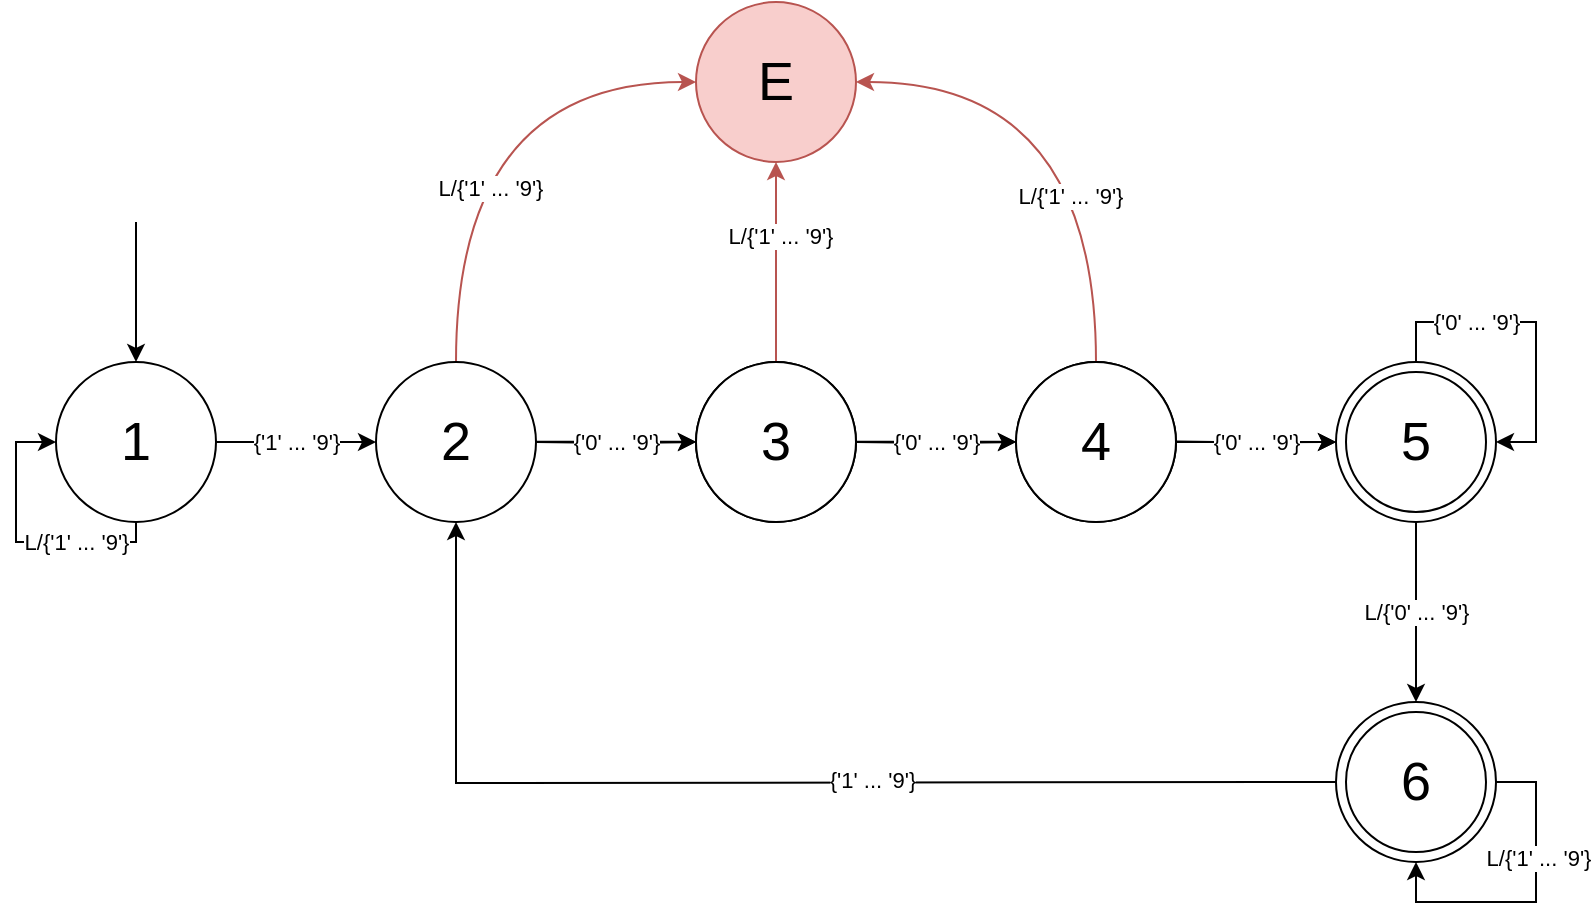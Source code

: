 <mxfile version="21.6.8" type="device">
  <diagram name="Страница — 1" id="KP5ABt8MgDtNz9owwMte">
    <mxGraphModel dx="1434" dy="844" grid="1" gridSize="10" guides="1" tooltips="1" connect="1" arrows="1" fold="1" page="1" pageScale="1" pageWidth="827" pageHeight="1169" math="0" shadow="0">
      <root>
        <mxCell id="0" />
        <mxCell id="1" parent="0" />
        <mxCell id="loeBcmVhwhOljXZaUw20-4" value="{&#39;1&#39; ... &#39;9&#39;}" style="edgeStyle=orthogonalEdgeStyle;rounded=0;orthogonalLoop=1;jettySize=auto;html=1;" parent="1" source="loeBcmVhwhOljXZaUw20-1" edge="1">
          <mxGeometry x="-0.005" relative="1" as="geometry">
            <mxPoint x="200" y="240" as="targetPoint" />
            <mxPoint as="offset" />
          </mxGeometry>
        </mxCell>
        <mxCell id="loeBcmVhwhOljXZaUw20-1" value="1" style="ellipse;whiteSpace=wrap;html=1;aspect=fixed;fontSize=27;" parent="1" vertex="1">
          <mxGeometry x="40" y="200" width="80" height="80" as="geometry" />
        </mxCell>
        <mxCell id="loeBcmVhwhOljXZaUw20-2" value="" style="endArrow=classic;html=1;rounded=0;entryX=0.5;entryY=0;entryDx=0;entryDy=0;" parent="1" target="loeBcmVhwhOljXZaUw20-1" edge="1">
          <mxGeometry width="50" height="50" relative="1" as="geometry">
            <mxPoint x="80" y="130" as="sourcePoint" />
            <mxPoint x="170" y="230" as="targetPoint" />
          </mxGeometry>
        </mxCell>
        <mxCell id="loeBcmVhwhOljXZaUw20-6" value="" style="edgeStyle=orthogonalEdgeStyle;rounded=0;orthogonalLoop=1;jettySize=auto;html=1;" parent="1" target="loeBcmVhwhOljXZaUw20-5" edge="1">
          <mxGeometry relative="1" as="geometry">
            <mxPoint x="280" y="240" as="sourcePoint" />
          </mxGeometry>
        </mxCell>
        <mxCell id="loeBcmVhwhOljXZaUw20-5" value="" style="ellipse;whiteSpace=wrap;html=1;aspect=fixed;" parent="1" vertex="1">
          <mxGeometry x="360" y="200" width="80" height="80" as="geometry" />
        </mxCell>
        <mxCell id="loeBcmVhwhOljXZaUw20-7" value="{&#39;0&#39; ... &#39;9&#39;}" style="edgeStyle=orthogonalEdgeStyle;rounded=0;orthogonalLoop=1;jettySize=auto;html=1;" parent="1" edge="1">
          <mxGeometry relative="1" as="geometry">
            <mxPoint x="280" y="239.88" as="sourcePoint" />
            <mxPoint x="360" y="239.88" as="targetPoint" />
            <mxPoint as="offset" />
          </mxGeometry>
        </mxCell>
        <mxCell id="loeBcmVhwhOljXZaUw20-8" value="" style="edgeStyle=orthogonalEdgeStyle;rounded=0;orthogonalLoop=1;jettySize=auto;html=1;" parent="1" target="loeBcmVhwhOljXZaUw20-9" edge="1">
          <mxGeometry relative="1" as="geometry">
            <mxPoint x="440" y="240" as="sourcePoint" />
          </mxGeometry>
        </mxCell>
        <mxCell id="loeBcmVhwhOljXZaUw20-9" value="" style="ellipse;whiteSpace=wrap;html=1;aspect=fixed;" parent="1" vertex="1">
          <mxGeometry x="520" y="200" width="80" height="80" as="geometry" />
        </mxCell>
        <mxCell id="loeBcmVhwhOljXZaUw20-10" value="{&#39;0&#39; ... &#39;9&#39;}" style="edgeStyle=orthogonalEdgeStyle;rounded=0;orthogonalLoop=1;jettySize=auto;html=1;" parent="1" edge="1">
          <mxGeometry relative="1" as="geometry">
            <mxPoint x="440" y="239.88" as="sourcePoint" />
            <mxPoint x="520" y="239.88" as="targetPoint" />
            <mxPoint as="offset" />
          </mxGeometry>
        </mxCell>
        <mxCell id="DGZ9ui3MifXTIUytiWzM-2" value="" style="edgeStyle=orthogonalEdgeStyle;rounded=0;orthogonalLoop=1;jettySize=auto;html=1;exitX=0.5;exitY=0;exitDx=0;exitDy=0;curved=1;entryX=0;entryY=0.5;entryDx=0;entryDy=0;fillColor=#f8cecc;strokeColor=#b85450;" edge="1" parent="1" source="loeBcmVhwhOljXZaUw20-11" target="DGZ9ui3MifXTIUytiWzM-1">
          <mxGeometry x="0.692" y="-70" relative="1" as="geometry">
            <mxPoint x="410" y="140" as="targetPoint" />
            <mxPoint as="offset" />
          </mxGeometry>
        </mxCell>
        <mxCell id="DGZ9ui3MifXTIUytiWzM-6" value="L/{&#39;1&#39; ... &#39;9&#39;}" style="edgeLabel;html=1;align=center;verticalAlign=middle;resizable=0;points=[];" vertex="1" connectable="0" parent="DGZ9ui3MifXTIUytiWzM-2">
          <mxGeometry x="-0.329" y="-17" relative="1" as="geometry">
            <mxPoint as="offset" />
          </mxGeometry>
        </mxCell>
        <mxCell id="loeBcmVhwhOljXZaUw20-11" value="2" style="ellipse;whiteSpace=wrap;html=1;aspect=fixed;fontSize=27;" parent="1" vertex="1">
          <mxGeometry x="200" y="200" width="80" height="80" as="geometry" />
        </mxCell>
        <mxCell id="DGZ9ui3MifXTIUytiWzM-3" value="" style="edgeStyle=orthogonalEdgeStyle;rounded=0;orthogonalLoop=1;jettySize=auto;html=1;curved=1;entryX=0.5;entryY=1;entryDx=0;entryDy=0;fillColor=#f8cecc;strokeColor=#b85450;" edge="1" parent="1" source="loeBcmVhwhOljXZaUw20-12" target="DGZ9ui3MifXTIUytiWzM-1">
          <mxGeometry relative="1" as="geometry" />
        </mxCell>
        <mxCell id="DGZ9ui3MifXTIUytiWzM-7" value="L/{&#39;1&#39; ... &#39;9&#39;}" style="edgeLabel;html=1;align=center;verticalAlign=middle;resizable=0;points=[];" vertex="1" connectable="0" parent="DGZ9ui3MifXTIUytiWzM-3">
          <mxGeometry x="0.27" y="-2" relative="1" as="geometry">
            <mxPoint as="offset" />
          </mxGeometry>
        </mxCell>
        <mxCell id="loeBcmVhwhOljXZaUw20-12" value="3" style="ellipse;whiteSpace=wrap;html=1;aspect=fixed;fontSize=27;" parent="1" vertex="1">
          <mxGeometry x="360" y="200" width="80" height="80" as="geometry" />
        </mxCell>
        <mxCell id="loeBcmVhwhOljXZaUw20-15" value="" style="edgeStyle=orthogonalEdgeStyle;rounded=0;orthogonalLoop=1;jettySize=auto;html=1;" parent="1" source="loeBcmVhwhOljXZaUw20-13" edge="1">
          <mxGeometry relative="1" as="geometry">
            <mxPoint x="680" y="240" as="targetPoint" />
          </mxGeometry>
        </mxCell>
        <mxCell id="DGZ9ui3MifXTIUytiWzM-4" style="edgeStyle=orthogonalEdgeStyle;rounded=0;orthogonalLoop=1;jettySize=auto;html=1;exitX=0.5;exitY=0;exitDx=0;exitDy=0;curved=1;entryX=1;entryY=0.5;entryDx=0;entryDy=0;fillColor=#f8cecc;strokeColor=#b85450;" edge="1" parent="1" source="loeBcmVhwhOljXZaUw20-13" target="DGZ9ui3MifXTIUytiWzM-1">
          <mxGeometry relative="1" as="geometry" />
        </mxCell>
        <mxCell id="DGZ9ui3MifXTIUytiWzM-8" value="L/{&#39;1&#39; ... &#39;9&#39;}" style="edgeLabel;html=1;align=center;verticalAlign=middle;resizable=0;points=[];" vertex="1" connectable="0" parent="DGZ9ui3MifXTIUytiWzM-4">
          <mxGeometry x="-0.358" y="13" relative="1" as="geometry">
            <mxPoint as="offset" />
          </mxGeometry>
        </mxCell>
        <mxCell id="loeBcmVhwhOljXZaUw20-13" value="4" style="ellipse;whiteSpace=wrap;html=1;aspect=fixed;fontSize=27;" parent="1" vertex="1">
          <mxGeometry x="520" y="200" width="80" height="80" as="geometry" />
        </mxCell>
        <mxCell id="loeBcmVhwhOljXZaUw20-24" value="L/{&#39;0&#39; ... &#39;9&#39;}" style="edgeStyle=orthogonalEdgeStyle;rounded=0;orthogonalLoop=1;jettySize=auto;html=1;entryX=0.5;entryY=0;entryDx=0;entryDy=0;exitX=0.5;exitY=1;exitDx=0;exitDy=0;" parent="1" source="DGZ9ui3MifXTIUytiWzM-12" target="DGZ9ui3MifXTIUytiWzM-9" edge="1">
          <mxGeometry relative="1" as="geometry">
            <Array as="points" />
            <mxPoint x="720" y="280" as="sourcePoint" />
            <mxPoint x="720" y="319.975" as="targetPoint" />
          </mxGeometry>
        </mxCell>
        <mxCell id="loeBcmVhwhOljXZaUw20-16" value="{&#39;0&#39; ... &#39;9&#39;}" style="edgeStyle=orthogonalEdgeStyle;rounded=0;orthogonalLoop=1;jettySize=auto;html=1;entryX=0;entryY=0.5;entryDx=0;entryDy=0;" parent="1" edge="1" target="DGZ9ui3MifXTIUytiWzM-12">
          <mxGeometry relative="1" as="geometry">
            <mxPoint x="600" y="239.71" as="sourcePoint" />
            <mxPoint x="680" y="239.71" as="targetPoint" />
            <mxPoint as="offset" />
          </mxGeometry>
        </mxCell>
        <mxCell id="loeBcmVhwhOljXZaUw20-23" value="L/{&#39;1&#39; ... &#39;9&#39;}" style="endArrow=classic;html=1;rounded=0;exitX=0.5;exitY=1;exitDx=0;exitDy=0;entryX=0;entryY=0.5;entryDx=0;entryDy=0;" parent="1" source="loeBcmVhwhOljXZaUw20-1" target="loeBcmVhwhOljXZaUw20-1" edge="1">
          <mxGeometry x="-0.429" width="50" height="50" relative="1" as="geometry">
            <mxPoint x="170" y="290" as="sourcePoint" />
            <mxPoint x="20" y="240" as="targetPoint" />
            <Array as="points">
              <mxPoint x="80" y="290" />
              <mxPoint x="20" y="290" />
              <mxPoint x="20" y="280" />
              <mxPoint x="20" y="260" />
              <mxPoint x="20" y="240" />
            </Array>
            <mxPoint as="offset" />
          </mxGeometry>
        </mxCell>
        <mxCell id="DGZ9ui3MifXTIUytiWzM-1" value="E" style="ellipse;whiteSpace=wrap;html=1;aspect=fixed;fontSize=27;fillColor=#f8cecc;strokeColor=#b85450;" vertex="1" parent="1">
          <mxGeometry x="360" y="20" width="80" height="80" as="geometry" />
        </mxCell>
        <mxCell id="DGZ9ui3MifXTIUytiWzM-10" value="" style="group" vertex="1" connectable="0" parent="1">
          <mxGeometry x="680" y="370" width="80" height="80" as="geometry" />
        </mxCell>
        <mxCell id="DGZ9ui3MifXTIUytiWzM-9" value="" style="ellipse;whiteSpace=wrap;html=1;aspect=fixed;" vertex="1" parent="DGZ9ui3MifXTIUytiWzM-10">
          <mxGeometry width="80" height="80" as="geometry" />
        </mxCell>
        <mxCell id="loeBcmVhwhOljXZaUw20-19" value="6" style="ellipse;whiteSpace=wrap;html=1;aspect=fixed;fontSize=27;gradientColor=none;" parent="DGZ9ui3MifXTIUytiWzM-10" vertex="1">
          <mxGeometry x="5" y="5" width="70" height="70" as="geometry" />
        </mxCell>
        <mxCell id="DGZ9ui3MifXTIUytiWzM-16" value="" style="edgeStyle=orthogonalEdgeStyle;rounded=0;orthogonalLoop=1;jettySize=auto;html=1;entryX=0.5;entryY=1;entryDx=0;entryDy=0;" edge="1" parent="DGZ9ui3MifXTIUytiWzM-10" target="DGZ9ui3MifXTIUytiWzM-9">
          <mxGeometry relative="1" as="geometry">
            <mxPoint x="80" y="40" as="sourcePoint" />
            <mxPoint x="190" y="40" as="targetPoint" />
            <Array as="points">
              <mxPoint x="100" y="40" />
              <mxPoint x="100" y="100" />
              <mxPoint x="40" y="100" />
            </Array>
          </mxGeometry>
        </mxCell>
        <mxCell id="DGZ9ui3MifXTIUytiWzM-17" value="L/{&#39;1&#39; ... &#39;9&#39;}" style="edgeLabel;html=1;align=center;verticalAlign=middle;resizable=0;points=[];" vertex="1" connectable="0" parent="DGZ9ui3MifXTIUytiWzM-16">
          <mxGeometry x="-0.281" y="1" relative="1" as="geometry">
            <mxPoint as="offset" />
          </mxGeometry>
        </mxCell>
        <mxCell id="DGZ9ui3MifXTIUytiWzM-11" value="" style="group" vertex="1" connectable="0" parent="1">
          <mxGeometry x="680" y="200" width="80" height="80" as="geometry" />
        </mxCell>
        <mxCell id="DGZ9ui3MifXTIUytiWzM-12" value="" style="ellipse;whiteSpace=wrap;html=1;aspect=fixed;" vertex="1" parent="DGZ9ui3MifXTIUytiWzM-11">
          <mxGeometry width="80" height="80" as="geometry" />
        </mxCell>
        <mxCell id="DGZ9ui3MifXTIUytiWzM-13" value="5" style="ellipse;whiteSpace=wrap;html=1;aspect=fixed;fontSize=27;gradientColor=none;" vertex="1" parent="DGZ9ui3MifXTIUytiWzM-11">
          <mxGeometry x="5" y="5" width="70" height="70" as="geometry" />
        </mxCell>
        <mxCell id="loeBcmVhwhOljXZaUw20-18" value="{&#39;0&#39; ... &#39;9&#39;}" style="edgeStyle=orthogonalEdgeStyle;rounded=0;orthogonalLoop=1;jettySize=auto;html=1;entryX=1;entryY=0.5;entryDx=0;entryDy=0;exitX=0.5;exitY=0;exitDx=0;exitDy=0;" parent="DGZ9ui3MifXTIUytiWzM-11" source="DGZ9ui3MifXTIUytiWzM-12" target="DGZ9ui3MifXTIUytiWzM-12" edge="1">
          <mxGeometry x="-0.376" relative="1" as="geometry">
            <mxPoint x="80" y="40" as="targetPoint" />
            <Array as="points">
              <mxPoint x="40" y="-20" />
              <mxPoint x="100" y="-20" />
              <mxPoint x="100" y="40" />
            </Array>
            <mxPoint as="offset" />
            <mxPoint x="40" as="sourcePoint" />
          </mxGeometry>
        </mxCell>
        <mxCell id="DGZ9ui3MifXTIUytiWzM-20" value="" style="edgeStyle=orthogonalEdgeStyle;rounded=0;orthogonalLoop=1;jettySize=auto;html=1;entryX=0.5;entryY=1;entryDx=0;entryDy=0;" edge="1" parent="1" target="loeBcmVhwhOljXZaUw20-11">
          <mxGeometry relative="1" as="geometry">
            <mxPoint x="680" y="410" as="sourcePoint" />
            <mxPoint x="570.0" y="410" as="targetPoint" />
          </mxGeometry>
        </mxCell>
        <mxCell id="DGZ9ui3MifXTIUytiWzM-21" value="{&#39;1&#39; ... &#39;9&#39;}" style="edgeLabel;html=1;align=center;verticalAlign=middle;resizable=0;points=[];" vertex="1" connectable="0" parent="DGZ9ui3MifXTIUytiWzM-20">
          <mxGeometry x="-0.186" y="-2" relative="1" as="geometry">
            <mxPoint as="offset" />
          </mxGeometry>
        </mxCell>
      </root>
    </mxGraphModel>
  </diagram>
</mxfile>
